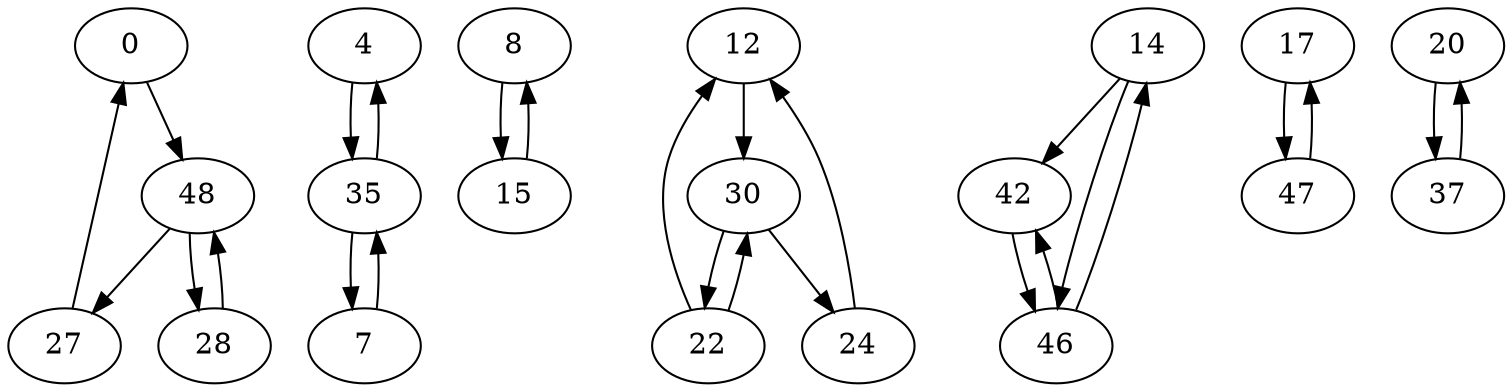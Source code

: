 digraph G {
  0 -> 48;
  4 -> 35;
  7 -> 35;
  8 -> 15;
  12 -> 30;
  14 -> 42;
  14 -> 46;
  15 -> 8;
  17 -> 47;
  20 -> 37;
  22 -> 12;
  22 -> 30;
  24 -> 12;
  27 -> 0;
  28 -> 48;
  30 -> 22;
  30 -> 24;
  35 -> 4;
  35 -> 7;
  37 -> 20;
  42 -> 46;
  46 -> 14;
  46 -> 42;
  47 -> 17;
  48 -> 27;
  48 -> 28;
}